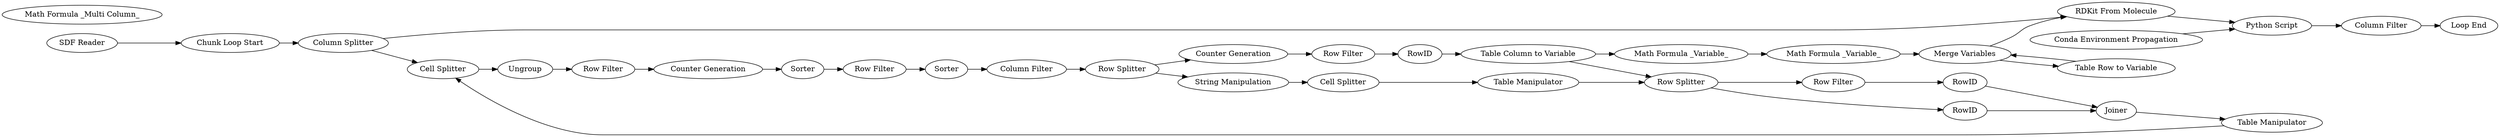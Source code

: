 digraph {
	1 [label="SDF Reader"]
	2 [label="Python Script"]
	17 [label="RDKit From Molecule"]
	18 [label="Conda Environment Propagation"]
	1352 [label="Column Splitter"]
	1360 [label="Chunk Loop Start"]
	14 [label=Ungroup]
	20 [label="Cell Splitter"]
	1353 [label="Row Splitter"]
	15 [label="Row Filter"]
	1354 [label="Row Filter"]
	1355 [label="Counter Generation"]
	1356 [label=Sorter]
	1357 [label=Sorter]
	1358 [label="Column Filter"]
	1362 [label="Counter Generation"]
	1363 [label="Row Filter"]
	1364 [label="Table Column to Variable"]
	1365 [label=RowID]
	1367 [label="Cell Splitter"]
	1369 [label="String Manipulation"]
	1371 [label="Table Manipulator"]
	1373 [label="Row Splitter"]
	1375 [label=Joiner]
	1376 [label="Row Filter"]
	1377 [label=RowID]
	1378 [label=RowID]
	1379 [label="Table Manipulator"]
	1380 [label="Table Row to Variable"]
	1381 [label="Math Formula _Variable_"]
	1382 [label="Math Formula _Variable_"]
	1383 [label="Merge Variables"]
	1384 [label="Math Formula _Multi Column_"]
	1385 [label="Column Filter"]
	1386 [label="Loop End"]
	15 -> 1355
	1354 -> 1357
	1355 -> 1356
	1356 -> 1354
	1357 -> 1358
	14 -> 15
	20 -> 14
	1353 -> 1369
	1353 -> 1362
	1358 -> 1353
	1362 -> 1363
	1363 -> 1365
	1364 -> 1373
	1364 -> 1381
	1365 -> 1364
	1367 -> 1371
	1369 -> 1367
	1371 -> 1373
	1373 -> 1376
	1373 -> 1378
	1375 -> 1379
	1376 -> 1377
	1377 -> 1375
	1378 -> 1375
	1379 -> 20
	1380 -> 1383
	1381 -> 1382
	1382 -> 1383
	1383 -> 1380
	1 -> 1360
	2 -> 1385
	17 -> 2
	18 -> 2
	1352 -> 20
	1352 -> 17
	1360 -> 1352
	1383 -> 17
	1385 -> 1386
	rankdir=LR
}
